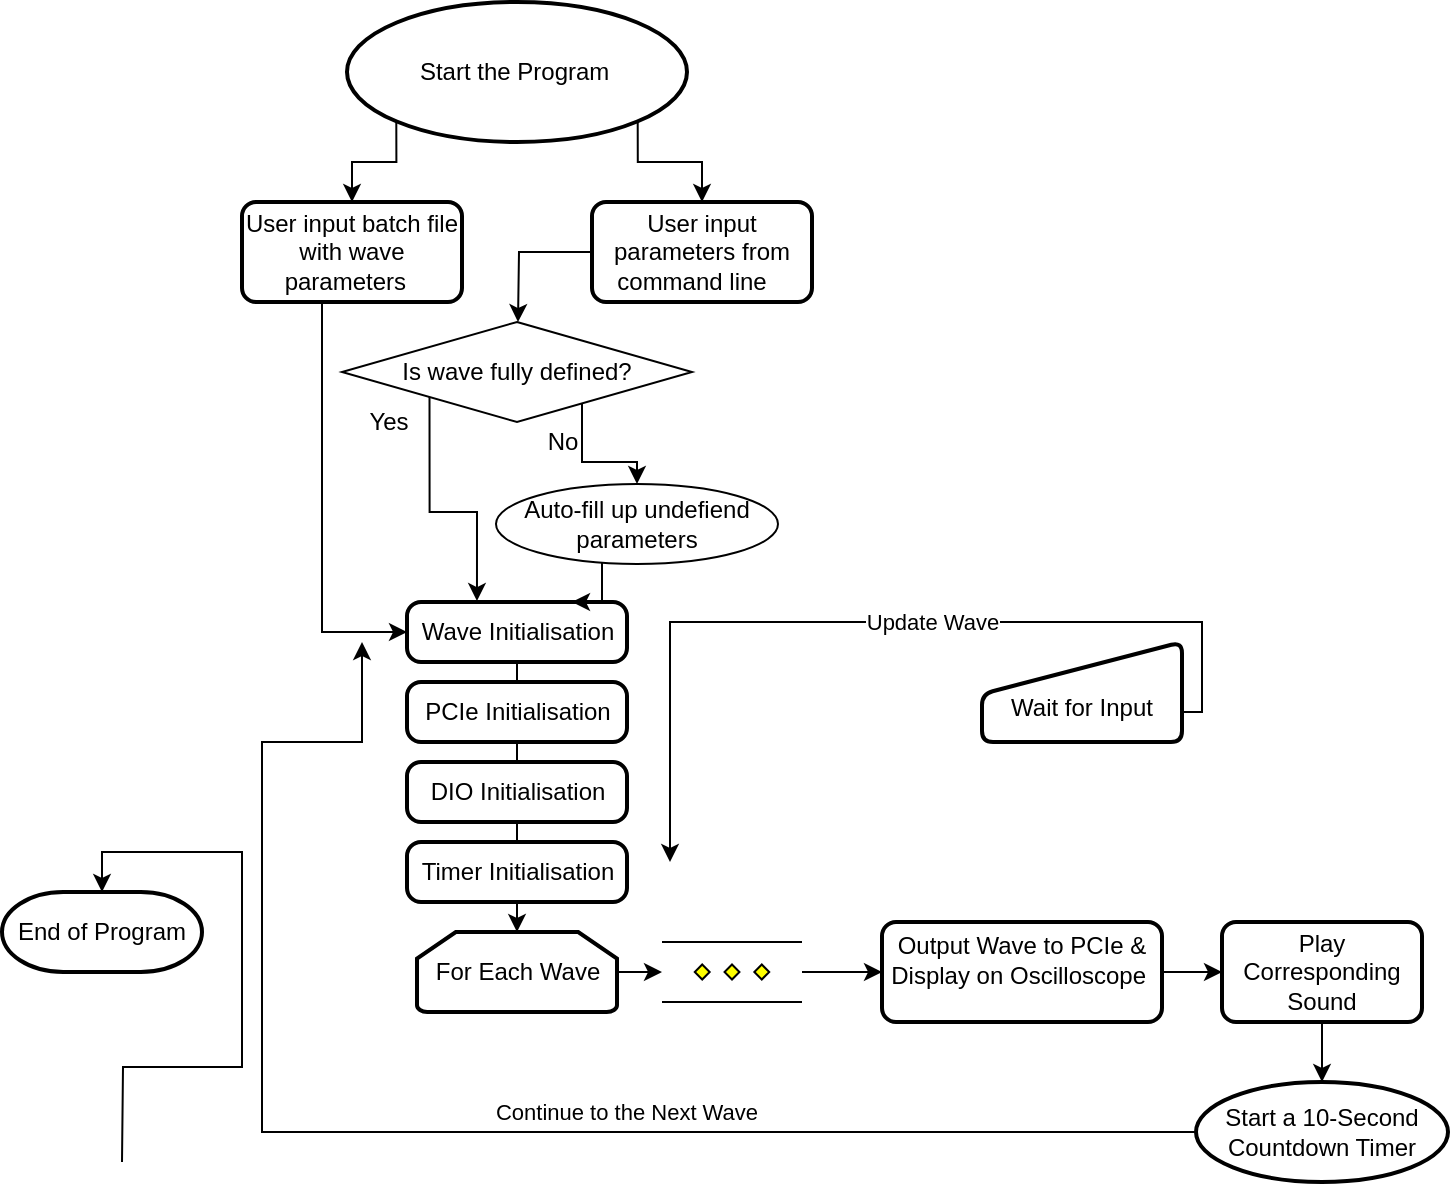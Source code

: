 <mxfile version="15.8.2" type="github">
  <diagram id="RDyM5Sn1KwQpERf3-6v_" name="Page-1">
    <mxGraphModel dx="1146" dy="526" grid="1" gridSize="10" guides="1" tooltips="1" connect="1" arrows="1" fold="1" page="1" pageScale="1" pageWidth="827" pageHeight="1169" math="0" shadow="0">
      <root>
        <mxCell id="0" />
        <mxCell id="1" parent="0" />
        <mxCell id="QhxnlMzqvn4maWAdjBox-6" value="" style="edgeStyle=orthogonalEdgeStyle;rounded=0;orthogonalLoop=1;jettySize=auto;html=1;exitX=0.855;exitY=0.855;exitDx=0;exitDy=0;exitPerimeter=0;" edge="1" parent="1" source="D086AMLhP0JBdoeUekMZ-2" target="QhxnlMzqvn4maWAdjBox-3">
          <mxGeometry relative="1" as="geometry">
            <Array as="points">
              <mxPoint x="338" y="90" />
              <mxPoint x="370" y="90" />
            </Array>
          </mxGeometry>
        </mxCell>
        <mxCell id="QhxnlMzqvn4maWAdjBox-28" style="edgeStyle=orthogonalEdgeStyle;rounded=0;orthogonalLoop=1;jettySize=auto;html=1;exitX=0.145;exitY=0.855;exitDx=0;exitDy=0;exitPerimeter=0;entryX=0.5;entryY=0;entryDx=0;entryDy=0;" edge="1" parent="1" source="D086AMLhP0JBdoeUekMZ-2" target="QhxnlMzqvn4maWAdjBox-27">
          <mxGeometry relative="1" as="geometry">
            <Array as="points">
              <mxPoint x="217" y="90" />
              <mxPoint x="195" y="90" />
            </Array>
          </mxGeometry>
        </mxCell>
        <mxCell id="D086AMLhP0JBdoeUekMZ-2" value="Start the Program&amp;nbsp;" style="strokeWidth=2;html=1;shape=mxgraph.flowchart.start_1;whiteSpace=wrap;" parent="1" vertex="1">
          <mxGeometry x="192.5" y="10" width="170" height="70" as="geometry" />
        </mxCell>
        <mxCell id="D086AMLhP0JBdoeUekMZ-12" style="edgeStyle=orthogonalEdgeStyle;rounded=0;orthogonalLoop=1;jettySize=auto;html=1;exitX=0.5;exitY=1;exitDx=0;exitDy=0;entryX=0.5;entryY=0;entryDx=0;entryDy=0;entryPerimeter=0;startArrow=none;" parent="1" source="QhxnlMzqvn4maWAdjBox-20" target="D086AMLhP0JBdoeUekMZ-4" edge="1">
          <mxGeometry relative="1" as="geometry" />
        </mxCell>
        <mxCell id="D086AMLhP0JBdoeUekMZ-3" value="Wave Initialisation" style="rounded=1;whiteSpace=wrap;html=1;absoluteArcSize=1;arcSize=14;strokeWidth=2;" parent="1" vertex="1">
          <mxGeometry x="222.5" y="310" width="110" height="30" as="geometry" />
        </mxCell>
        <mxCell id="D086AMLhP0JBdoeUekMZ-24" style="edgeStyle=orthogonalEdgeStyle;rounded=0;orthogonalLoop=1;jettySize=auto;html=1;entryX=0.5;entryY=0;entryDx=0;entryDy=0;entryPerimeter=0;" parent="1" target="D086AMLhP0JBdoeUekMZ-10" edge="1">
          <mxGeometry relative="1" as="geometry">
            <mxPoint x="80" y="590" as="sourcePoint" />
          </mxGeometry>
        </mxCell>
        <mxCell id="D086AMLhP0JBdoeUekMZ-25" style="edgeStyle=orthogonalEdgeStyle;rounded=0;orthogonalLoop=1;jettySize=auto;html=1;entryX=0;entryY=0.5;entryDx=0;entryDy=0;exitX=1;exitY=0.5;exitDx=0;exitDy=0;exitPerimeter=0;" parent="1" source="D086AMLhP0JBdoeUekMZ-34" target="D086AMLhP0JBdoeUekMZ-7" edge="1">
          <mxGeometry relative="1" as="geometry">
            <mxPoint x="440" y="405" as="sourcePoint" />
          </mxGeometry>
        </mxCell>
        <mxCell id="QhxnlMzqvn4maWAdjBox-25" value="" style="edgeStyle=orthogonalEdgeStyle;rounded=0;orthogonalLoop=1;jettySize=auto;html=1;" edge="1" parent="1" source="D086AMLhP0JBdoeUekMZ-4" target="D086AMLhP0JBdoeUekMZ-34">
          <mxGeometry relative="1" as="geometry" />
        </mxCell>
        <mxCell id="D086AMLhP0JBdoeUekMZ-4" value="For Each Wave" style="strokeWidth=2;html=1;shape=mxgraph.flowchart.loop_limit;whiteSpace=wrap;" parent="1" vertex="1">
          <mxGeometry x="227.5" y="475" width="100" height="40" as="geometry" />
        </mxCell>
        <mxCell id="D086AMLhP0JBdoeUekMZ-30" style="edgeStyle=orthogonalEdgeStyle;rounded=0;orthogonalLoop=1;jettySize=auto;html=1;exitX=0;exitY=0.5;exitDx=0;exitDy=0;exitPerimeter=0;" parent="1" source="D086AMLhP0JBdoeUekMZ-6" edge="1">
          <mxGeometry relative="1" as="geometry">
            <Array as="points">
              <mxPoint x="150" y="575" />
              <mxPoint x="150" y="380" />
              <mxPoint x="200" y="380" />
            </Array>
            <mxPoint x="200" y="330" as="targetPoint" />
          </mxGeometry>
        </mxCell>
        <mxCell id="D086AMLhP0JBdoeUekMZ-31" value="Continue to the Next Wave" style="edgeLabel;html=1;align=center;verticalAlign=middle;resizable=0;points=[];" parent="D086AMLhP0JBdoeUekMZ-30" vertex="1" connectable="0">
          <mxGeometry x="-0.298" y="-1" relative="1" as="geometry">
            <mxPoint x="-18" y="-9" as="offset" />
          </mxGeometry>
        </mxCell>
        <mxCell id="D086AMLhP0JBdoeUekMZ-6" value="Start a 10-Second&lt;br&gt;Countdown Timer" style="strokeWidth=2;html=1;shape=mxgraph.flowchart.start_1;whiteSpace=wrap;" parent="1" vertex="1">
          <mxGeometry x="617" y="550" width="126" height="50" as="geometry" />
        </mxCell>
        <mxCell id="QhxnlMzqvn4maWAdjBox-26" value="" style="edgeStyle=orthogonalEdgeStyle;rounded=0;orthogonalLoop=1;jettySize=auto;html=1;" edge="1" parent="1" source="D086AMLhP0JBdoeUekMZ-7" target="D086AMLhP0JBdoeUekMZ-8">
          <mxGeometry relative="1" as="geometry" />
        </mxCell>
        <mxCell id="D086AMLhP0JBdoeUekMZ-7" value="Output Wave to PCIe &amp;amp; &lt;br&gt;Display on Oscilloscope&amp;nbsp;&lt;p class=&quot;MsoToc3&quot;&gt;&lt;/p&gt;" style="rounded=1;whiteSpace=wrap;html=1;absoluteArcSize=1;arcSize=14;strokeWidth=2;" parent="1" vertex="1">
          <mxGeometry x="460" y="470" width="140" height="50" as="geometry" />
        </mxCell>
        <mxCell id="QhxnlMzqvn4maWAdjBox-1" value="" style="edgeStyle=orthogonalEdgeStyle;rounded=0;orthogonalLoop=1;jettySize=auto;html=1;" edge="1" parent="1" source="D086AMLhP0JBdoeUekMZ-8" target="D086AMLhP0JBdoeUekMZ-6">
          <mxGeometry relative="1" as="geometry" />
        </mxCell>
        <mxCell id="D086AMLhP0JBdoeUekMZ-8" value="Play Corresponding Sound" style="rounded=1;whiteSpace=wrap;html=1;absoluteArcSize=1;arcSize=14;strokeWidth=2;" parent="1" vertex="1">
          <mxGeometry x="630" y="470" width="100" height="50" as="geometry" />
        </mxCell>
        <mxCell id="D086AMLhP0JBdoeUekMZ-32" style="edgeStyle=orthogonalEdgeStyle;rounded=0;orthogonalLoop=1;jettySize=auto;html=1;exitX=1;exitY=0.5;exitDx=0;exitDy=0;" parent="1" source="D086AMLhP0JBdoeUekMZ-9" edge="1">
          <mxGeometry relative="1" as="geometry">
            <mxPoint x="354" y="440" as="targetPoint" />
            <mxPoint x="518" y="365.0" as="sourcePoint" />
            <Array as="points">
              <mxPoint x="620" y="365" />
              <mxPoint x="620" y="320" />
              <mxPoint x="354" y="320" />
            </Array>
          </mxGeometry>
        </mxCell>
        <mxCell id="D086AMLhP0JBdoeUekMZ-33" value="Update Wave" style="edgeLabel;html=1;align=center;verticalAlign=middle;resizable=0;points=[];" parent="D086AMLhP0JBdoeUekMZ-32" vertex="1" connectable="0">
          <mxGeometry x="-0.05" relative="1" as="geometry">
            <mxPoint x="14" as="offset" />
          </mxGeometry>
        </mxCell>
        <mxCell id="D086AMLhP0JBdoeUekMZ-9" value="&lt;br&gt;Wait for Input" style="html=1;strokeWidth=2;shape=manualInput;whiteSpace=wrap;rounded=1;size=26;arcSize=11;" parent="1" vertex="1">
          <mxGeometry x="510" y="330" width="100" height="50" as="geometry" />
        </mxCell>
        <mxCell id="D086AMLhP0JBdoeUekMZ-10" value="End of Program" style="strokeWidth=2;html=1;shape=mxgraph.flowchart.terminator;whiteSpace=wrap;" parent="1" vertex="1">
          <mxGeometry x="20" y="455" width="100" height="40" as="geometry" />
        </mxCell>
        <mxCell id="D086AMLhP0JBdoeUekMZ-34" value="" style="verticalLabelPosition=bottom;verticalAlign=top;html=1;shape=mxgraph.flowchart.parallel_mode;pointerEvents=1" parent="1" vertex="1">
          <mxGeometry x="350" y="480" width="70" height="30" as="geometry" />
        </mxCell>
        <mxCell id="QhxnlMzqvn4maWAdjBox-22" value="" style="edgeStyle=orthogonalEdgeStyle;rounded=0;orthogonalLoop=1;jettySize=auto;html=1;" edge="1" parent="1" source="QhxnlMzqvn4maWAdjBox-3">
          <mxGeometry relative="1" as="geometry">
            <mxPoint x="278" y="170" as="targetPoint" />
          </mxGeometry>
        </mxCell>
        <mxCell id="QhxnlMzqvn4maWAdjBox-3" value="User input parameters from command line&amp;nbsp; &amp;nbsp;" style="rounded=1;whiteSpace=wrap;html=1;absoluteArcSize=1;arcSize=14;strokeWidth=2;" vertex="1" parent="1">
          <mxGeometry x="315" y="110" width="110" height="50" as="geometry" />
        </mxCell>
        <mxCell id="QhxnlMzqvn4maWAdjBox-9" style="edgeStyle=orthogonalEdgeStyle;rounded=0;orthogonalLoop=1;jettySize=auto;html=1;exitX=0;exitY=1;exitDx=0;exitDy=0;entryX=0.318;entryY=-0.016;entryDx=0;entryDy=0;entryPerimeter=0;" edge="1" parent="1" source="QhxnlMzqvn4maWAdjBox-7" target="D086AMLhP0JBdoeUekMZ-3">
          <mxGeometry relative="1" as="geometry" />
        </mxCell>
        <mxCell id="QhxnlMzqvn4maWAdjBox-15" style="edgeStyle=orthogonalEdgeStyle;rounded=0;orthogonalLoop=1;jettySize=auto;html=1;exitX=1;exitY=1;exitDx=0;exitDy=0;entryX=0.5;entryY=0;entryDx=0;entryDy=0;" edge="1" parent="1" source="QhxnlMzqvn4maWAdjBox-7" target="QhxnlMzqvn4maWAdjBox-14">
          <mxGeometry relative="1" as="geometry">
            <Array as="points">
              <mxPoint x="310" y="208" />
              <mxPoint x="310" y="240" />
            </Array>
          </mxGeometry>
        </mxCell>
        <mxCell id="QhxnlMzqvn4maWAdjBox-7" value="Is wave fully defined?" style="rhombus;whiteSpace=wrap;html=1;" vertex="1" parent="1">
          <mxGeometry x="190" y="170" width="175" height="50" as="geometry" />
        </mxCell>
        <mxCell id="QhxnlMzqvn4maWAdjBox-10" value="Yes" style="text;html=1;align=center;verticalAlign=middle;resizable=0;points=[];autosize=1;strokeColor=none;fillColor=none;" vertex="1" parent="1">
          <mxGeometry x="192.5" y="210" width="40" height="20" as="geometry" />
        </mxCell>
        <mxCell id="QhxnlMzqvn4maWAdjBox-13" value="No" style="text;html=1;align=center;verticalAlign=middle;resizable=0;points=[];autosize=1;strokeColor=none;fillColor=none;" vertex="1" parent="1">
          <mxGeometry x="285" y="220" width="30" height="20" as="geometry" />
        </mxCell>
        <mxCell id="QhxnlMzqvn4maWAdjBox-16" style="edgeStyle=orthogonalEdgeStyle;rounded=0;orthogonalLoop=1;jettySize=auto;html=1;entryX=0.75;entryY=0;entryDx=0;entryDy=0;" edge="1" parent="1" source="QhxnlMzqvn4maWAdjBox-14" target="D086AMLhP0JBdoeUekMZ-3">
          <mxGeometry relative="1" as="geometry">
            <Array as="points">
              <mxPoint x="320" y="300" />
              <mxPoint x="320" y="300" />
            </Array>
          </mxGeometry>
        </mxCell>
        <mxCell id="QhxnlMzqvn4maWAdjBox-14" value="Auto-fill up undefiend parameters" style="ellipse;whiteSpace=wrap;html=1;" vertex="1" parent="1">
          <mxGeometry x="267" y="251" width="141" height="40" as="geometry" />
        </mxCell>
        <mxCell id="QhxnlMzqvn4maWAdjBox-18" value="PCIe Initialisation" style="rounded=1;whiteSpace=wrap;html=1;absoluteArcSize=1;arcSize=14;strokeWidth=2;" vertex="1" parent="1">
          <mxGeometry x="222.5" y="350" width="110" height="30" as="geometry" />
        </mxCell>
        <mxCell id="QhxnlMzqvn4maWAdjBox-19" value="" style="edgeStyle=orthogonalEdgeStyle;rounded=0;orthogonalLoop=1;jettySize=auto;html=1;exitX=0.5;exitY=1;exitDx=0;exitDy=0;entryX=0.5;entryY=0;entryDx=0;entryDy=0;entryPerimeter=0;endArrow=none;" edge="1" parent="1" source="D086AMLhP0JBdoeUekMZ-3" target="QhxnlMzqvn4maWAdjBox-18">
          <mxGeometry relative="1" as="geometry">
            <mxPoint x="275" y="370.0" as="sourcePoint" />
            <mxPoint x="285" y="420.0" as="targetPoint" />
          </mxGeometry>
        </mxCell>
        <mxCell id="QhxnlMzqvn4maWAdjBox-20" value="DIO Initialisation" style="rounded=1;whiteSpace=wrap;html=1;absoluteArcSize=1;arcSize=14;strokeWidth=2;" vertex="1" parent="1">
          <mxGeometry x="222.5" y="390" width="110" height="30" as="geometry" />
        </mxCell>
        <mxCell id="QhxnlMzqvn4maWAdjBox-21" value="" style="edgeStyle=orthogonalEdgeStyle;rounded=0;orthogonalLoop=1;jettySize=auto;html=1;exitX=0.5;exitY=1;exitDx=0;exitDy=0;entryX=0.5;entryY=0;entryDx=0;entryDy=0;entryPerimeter=0;startArrow=none;endArrow=none;" edge="1" parent="1" source="QhxnlMzqvn4maWAdjBox-18" target="QhxnlMzqvn4maWAdjBox-20">
          <mxGeometry relative="1" as="geometry">
            <mxPoint x="275" y="410.0" as="sourcePoint" />
            <mxPoint x="300" y="475.0" as="targetPoint" />
          </mxGeometry>
        </mxCell>
        <mxCell id="QhxnlMzqvn4maWAdjBox-24" value="Timer Initialisation" style="rounded=1;whiteSpace=wrap;html=1;absoluteArcSize=1;arcSize=14;strokeWidth=2;" vertex="1" parent="1">
          <mxGeometry x="222.5" y="430" width="110" height="30" as="geometry" />
        </mxCell>
        <mxCell id="QhxnlMzqvn4maWAdjBox-29" style="edgeStyle=orthogonalEdgeStyle;rounded=0;orthogonalLoop=1;jettySize=auto;html=1;exitX=0.25;exitY=1;exitDx=0;exitDy=0;entryX=0;entryY=0.5;entryDx=0;entryDy=0;" edge="1" parent="1" source="QhxnlMzqvn4maWAdjBox-27" target="D086AMLhP0JBdoeUekMZ-3">
          <mxGeometry relative="1" as="geometry">
            <Array as="points">
              <mxPoint x="180" y="160" />
              <mxPoint x="180" y="325" />
            </Array>
          </mxGeometry>
        </mxCell>
        <mxCell id="QhxnlMzqvn4maWAdjBox-27" value="User input batch file with wave parameters&amp;nbsp;&amp;nbsp;" style="rounded=1;whiteSpace=wrap;html=1;absoluteArcSize=1;arcSize=14;strokeWidth=2;" vertex="1" parent="1">
          <mxGeometry x="140" y="110" width="110" height="50" as="geometry" />
        </mxCell>
      </root>
    </mxGraphModel>
  </diagram>
</mxfile>
